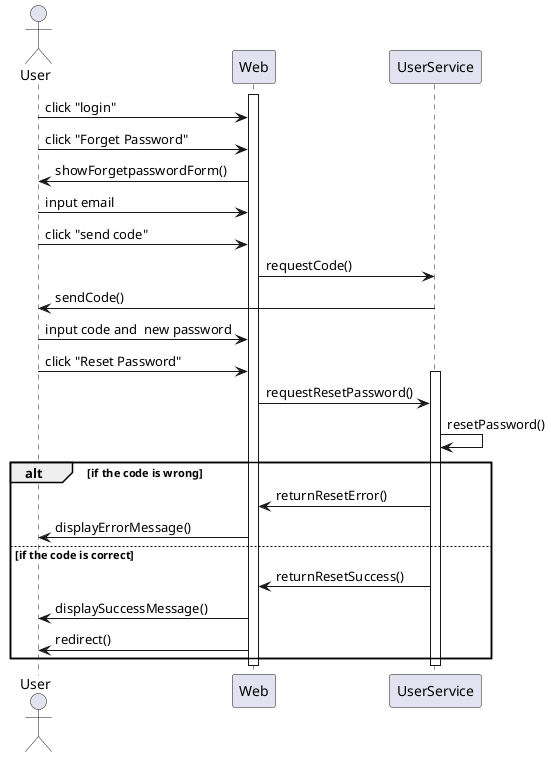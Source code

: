 @startuml login

actor User as user
participant Web as web
participant UserService as us

activate web

user -> web: click "login"
user -> web: click "Forget Password"
web -> user: showForgetpasswordForm()
user -> web : input email
user -> web : click "send code"
web -> us : requestCode()
us -> user : sendCode()
user -> web : input code and  new password
user -> web : click "Reset Password"

activate us
    web -> us : requestResetPassword()
    us -> us: resetPassword()
    alt if the code is wrong
        us -> web :returnResetError()
        web -> user : displayErrorMessage()
    else if the code is correct 
      
        us -> web :returnResetSuccess()
        web -> user : displaySuccessMessage()
        web -> user: redirect()
    end
    deactivate us

deactivate web

@enduml